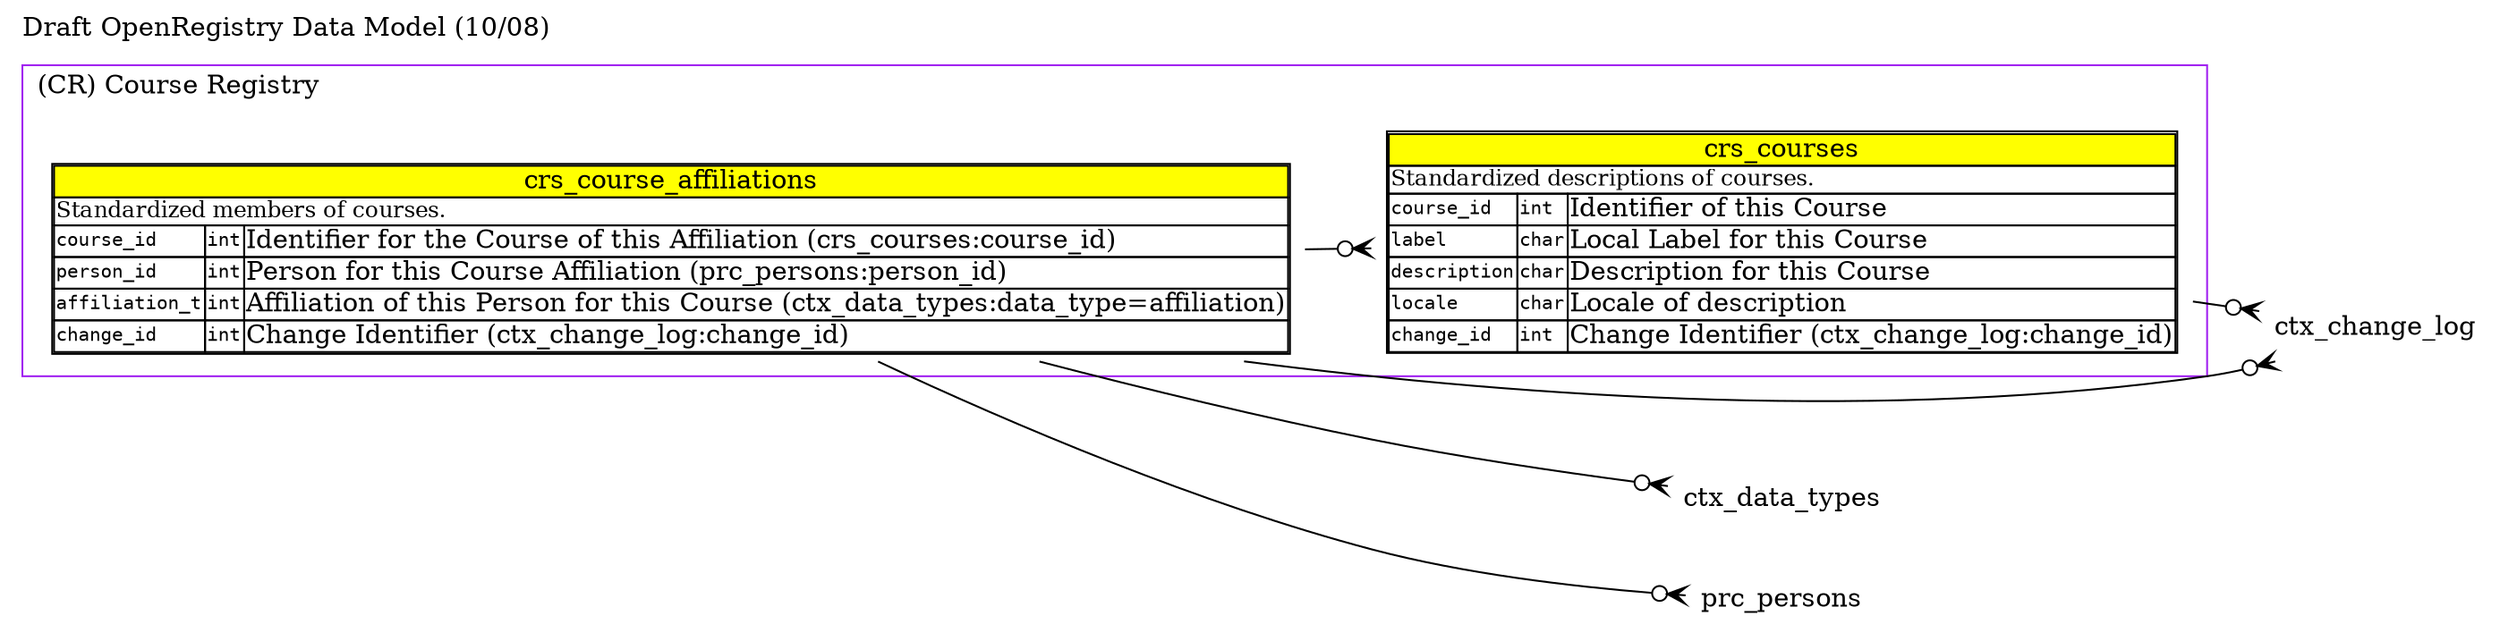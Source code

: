 /*
 * Version: $Revision: 1.3 $
 * Date: $Date: 2008/10/21 03:00:21 $
 */

digraph ORDATAMODEL {
  graph [label="Draft OpenRegistry Data Model (10/08)", labelloc="t", labeljust="l", rankdir="LR"]
  node [shape=plaintext, labeljust="l"]

  /*
   * Course Registry cluster
   */

  subgraph cluster_CR {
    label = "(CR) Course Registry";
    color = "purple";

    /*
     * Course Affiliations
     */

    crs_course_affiliations [label=<<table cellborder="1" cellpadding="0" cellspacing="0">
<tr>
 <td bgcolor="yellow" colspan="3"><font point-size="14">crs_course_affiliations</font></td>
</tr>
<tr>
 <td align="left" colspan="3"><font point-size="12">Standardized members of courses.</font></td>
</tr>
<tr>
 <td align="left"><font face="Courier" point-size="10">course_id</font></td>
 <td align="left"><font face="Courier" point-size="10">int</font></td>
 <td align="left">Identifier for the Course of this Affiliation (crs_courses:course_id)</td>
</tr>
<tr>
 <td align="left"><font face="Courier" point-size="10">person_id</font></td>
 <td align="left"><font face="Courier" point-size="10">int</font></td>
 <td align="left">Person for this Course Affiliation (prc_persons:person_id)</td>
</tr>
<tr>
 <td align="left"><font face="Courier" point-size="10">affiliation_t</font></td>
 <td align="left"><font face="Courier" point-size="10">int</font></td>
 <td align="left">Affiliation of this Person for this Course (ctx_data_types:data_type=affiliation)</td>
</tr>
<tr>
 <td align="left"><font face="Courier" point-size="10">change_id</font></td>
 <td align="left"><font face="Courier" point-size="10">int</font></td>
 <td align="left">Change Identifier (ctx_change_log:change_id)</td>
</tr>
   </table>>];

    /*
     * Courses
     */

    crs_courses [label=<<table cellborder="1" cellpadding="0" cellspacing="0">
<tr>
 <td bgcolor="yellow" colspan="3"><font point-size="14">crs_courses</font></td>
</tr>
<tr>
 <td align="left" colspan="3"><font point-size="12">Standardized descriptions of courses.</font></td>
</tr>
<tr>
 <td align="left"><font face="Courier" point-size="10">course_id</font></td>
 <td align="left"><font face="Courier" point-size="10">int</font></td>
 <td align="left">Identifier of this Course</td>
</tr>
<tr>
 <td align="left"><font face="Courier" point-size="10">label</font></td>
 <td align="left"><font face="Courier" point-size="10">char</font></td>
 <td align="left">Local Label for this Course</td>
</tr>
<tr>
 <td align="left"><font face="Courier" point-size="10">description</font></td>
 <td align="left"><font face="Courier" point-size="10">char</font></td>
 <td align="left">Description for this Course</td>
</tr>
<tr>
 <td align="left"><font face="Courier" point-size="10">locale</font></td>
 <td align="left"><font face="Courier" point-size="10">char</font></td>
 <td align="left">Locale of description</td>
</tr>
<tr>
 <td align="left"><font face="Courier" point-size="10">change_id</font></td>
 <td align="left"><font face="Courier" point-size="10">int</font></td>
 <td align="left">Change Identifier (ctx_change_log:change_id)</td>
</tr>
   </table>>];
  } /* cluster_CR */

  /*
   * relations
   *
   * 0/1: odottee
   * 1: teetee
   * 0+: crowodot
   * 1+: crowotee
   *
   * x->y each x has arrowtail y's, each y has arrowhead x's
   *
   */
  
  crs_course_affiliations -> crs_courses [arrowhead="crowodot", arrowtail="teetee"];
  crs_course_affiliations -> ctx_change_log [arrowhead="crowodot", arrowtail="teetee"];
  crs_course_affiliations -> ctx_data_types [arrowhead="crowodot", arrowtail="teetee"];
  crs_course_affiliations -> prc_persons [arrowhead="crowodot", arrowtail="teetee"];
  crs_courses -> ctx_change_log [arrowhead="crowodot", arrowtail="teetee"];
}
